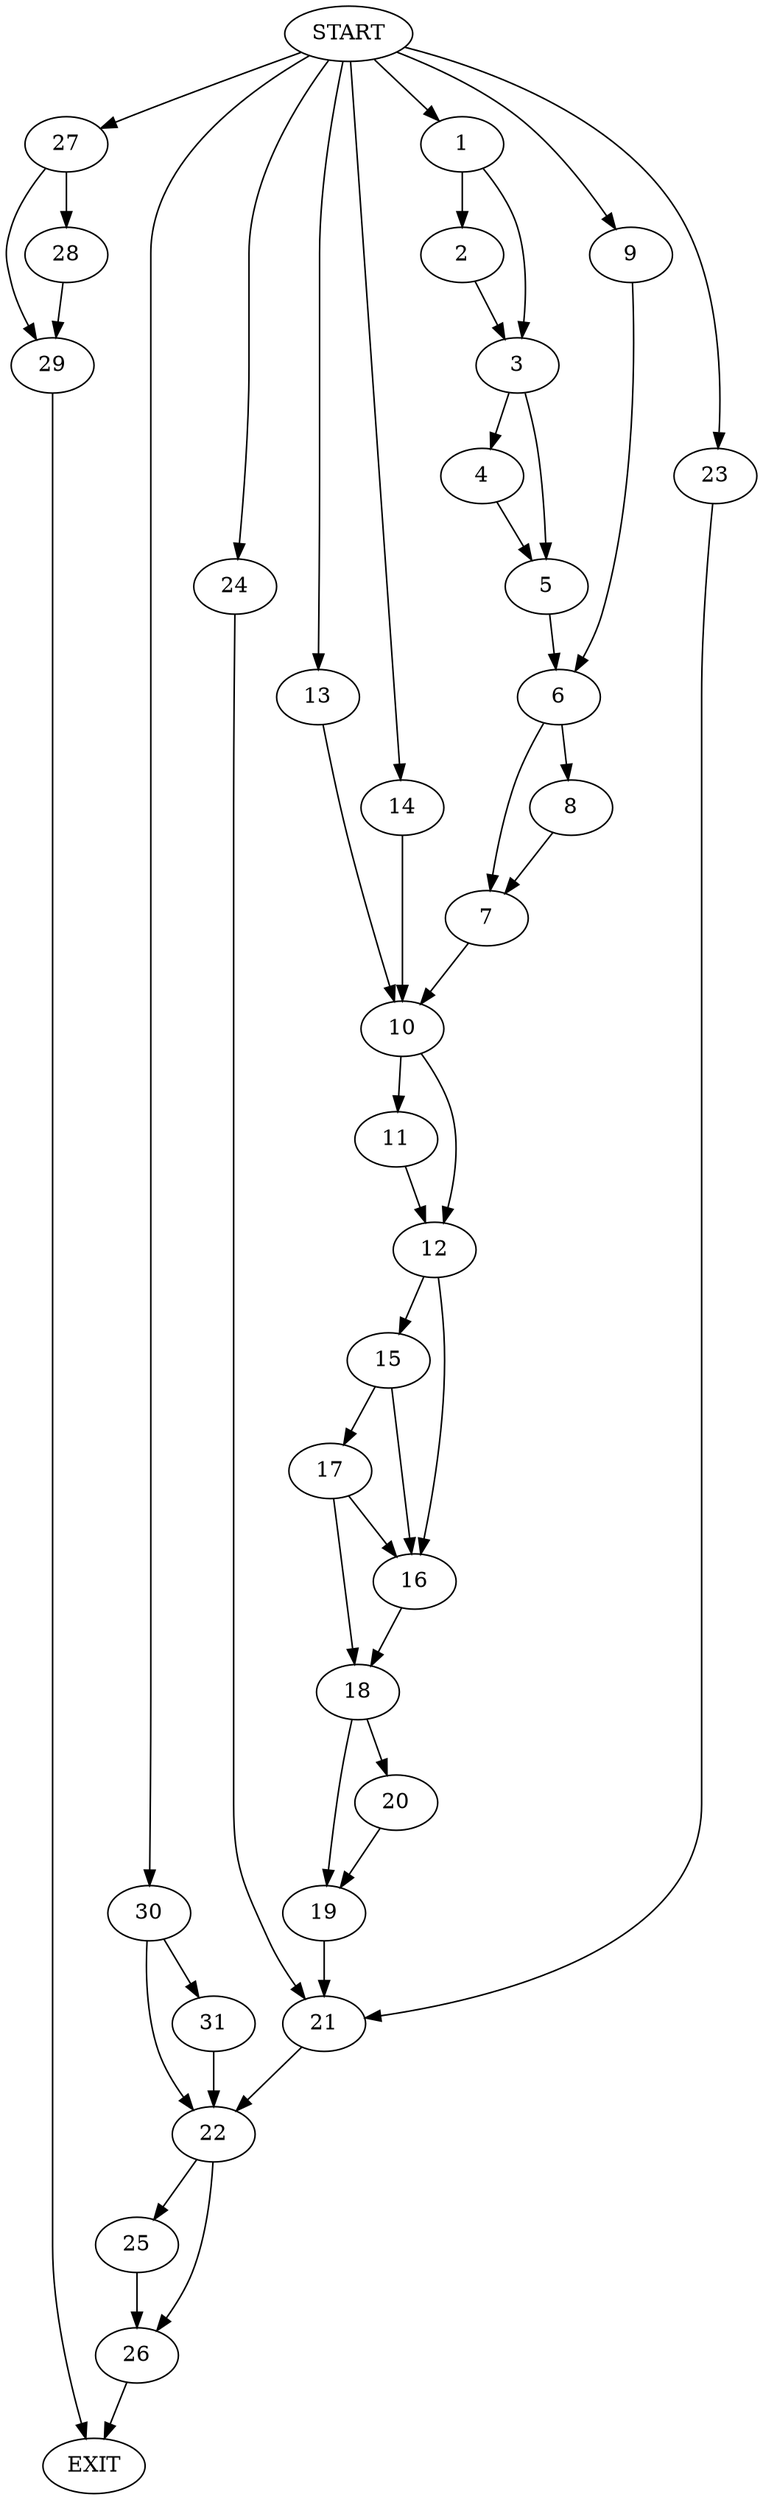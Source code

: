 digraph {
0 [label="START"]
32 [label="EXIT"]
0 -> 1
1 -> 2
1 -> 3
2 -> 3
3 -> 4
3 -> 5
4 -> 5
5 -> 6
6 -> 7
6 -> 8
0 -> 9
9 -> 6
8 -> 7
7 -> 10
10 -> 11
10 -> 12
0 -> 13
13 -> 10
0 -> 14
14 -> 10
11 -> 12
12 -> 15
12 -> 16
15 -> 17
15 -> 16
16 -> 18
17 -> 16
17 -> 18
18 -> 19
18 -> 20
19 -> 21
20 -> 19
21 -> 22
0 -> 23
23 -> 21
0 -> 24
24 -> 21
22 -> 25
22 -> 26
0 -> 27
27 -> 28
27 -> 29
28 -> 29
29 -> 32
0 -> 30
30 -> 22
30 -> 31
31 -> 22
26 -> 32
25 -> 26
}
